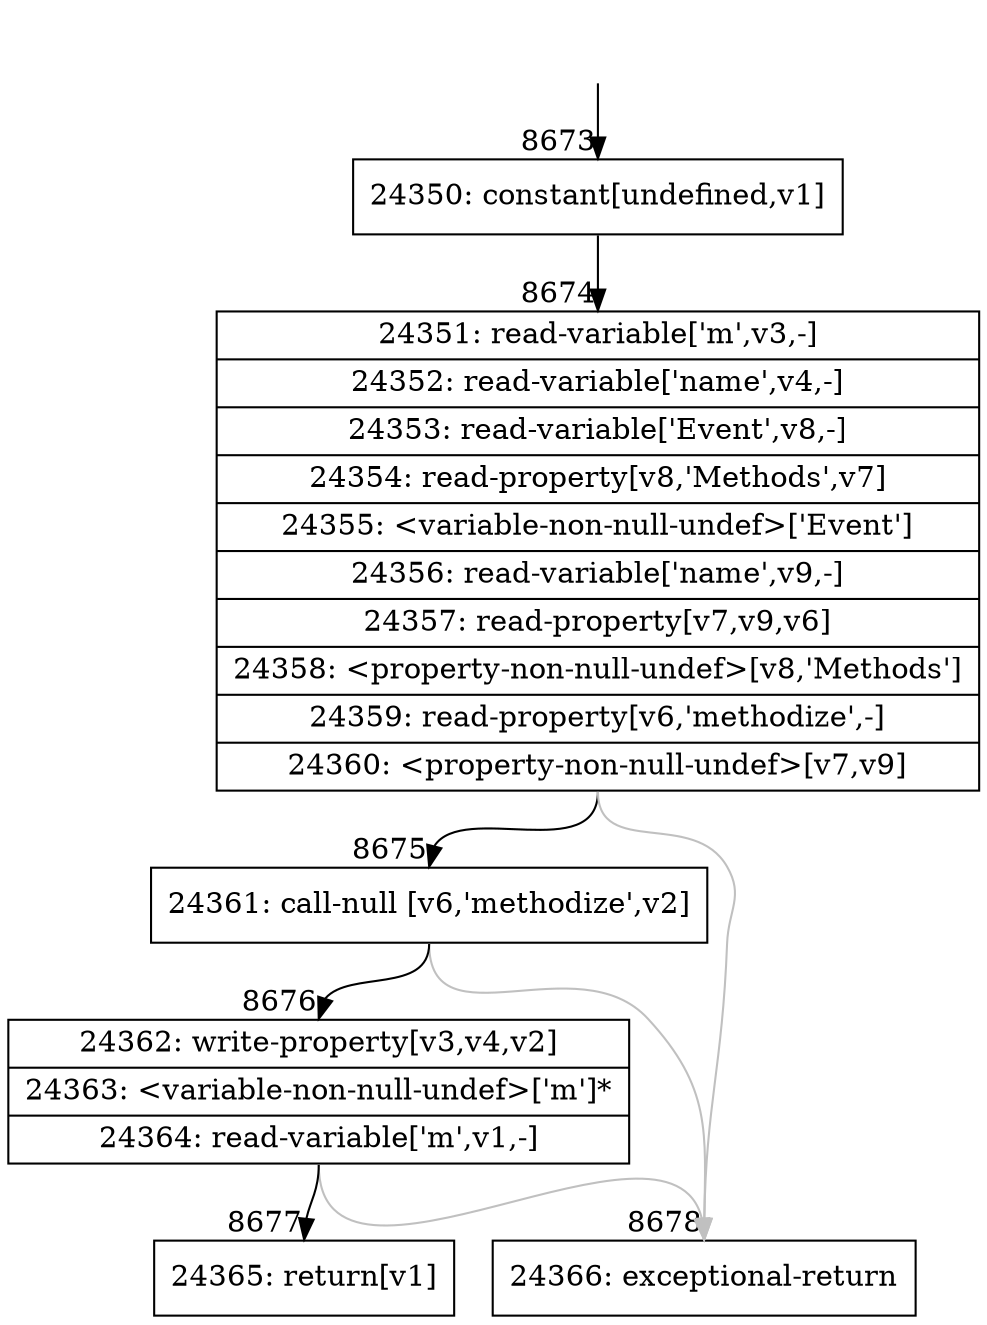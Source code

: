 digraph {
rankdir="TD"
BB_entry655[shape=none,label=""];
BB_entry655 -> BB8673 [tailport=s, headport=n, headlabel="    8673"]
BB8673 [shape=record label="{24350: constant[undefined,v1]}" ] 
BB8673 -> BB8674 [tailport=s, headport=n, headlabel="      8674"]
BB8674 [shape=record label="{24351: read-variable['m',v3,-]|24352: read-variable['name',v4,-]|24353: read-variable['Event',v8,-]|24354: read-property[v8,'Methods',v7]|24355: \<variable-non-null-undef\>['Event']|24356: read-variable['name',v9,-]|24357: read-property[v7,v9,v6]|24358: \<property-non-null-undef\>[v8,'Methods']|24359: read-property[v6,'methodize',-]|24360: \<property-non-null-undef\>[v7,v9]}" ] 
BB8674 -> BB8675 [tailport=s, headport=n, headlabel="      8675"]
BB8674 -> BB8678 [tailport=s, headport=n, color=gray, headlabel="      8678"]
BB8675 [shape=record label="{24361: call-null [v6,'methodize',v2]}" ] 
BB8675 -> BB8676 [tailport=s, headport=n, headlabel="      8676"]
BB8675 -> BB8678 [tailport=s, headport=n, color=gray]
BB8676 [shape=record label="{24362: write-property[v3,v4,v2]|24363: \<variable-non-null-undef\>['m']*|24364: read-variable['m',v1,-]}" ] 
BB8676 -> BB8677 [tailport=s, headport=n, headlabel="      8677"]
BB8676 -> BB8678 [tailport=s, headport=n, color=gray]
BB8677 [shape=record label="{24365: return[v1]}" ] 
BB8678 [shape=record label="{24366: exceptional-return}" ] 
//#$~ 6780
}
